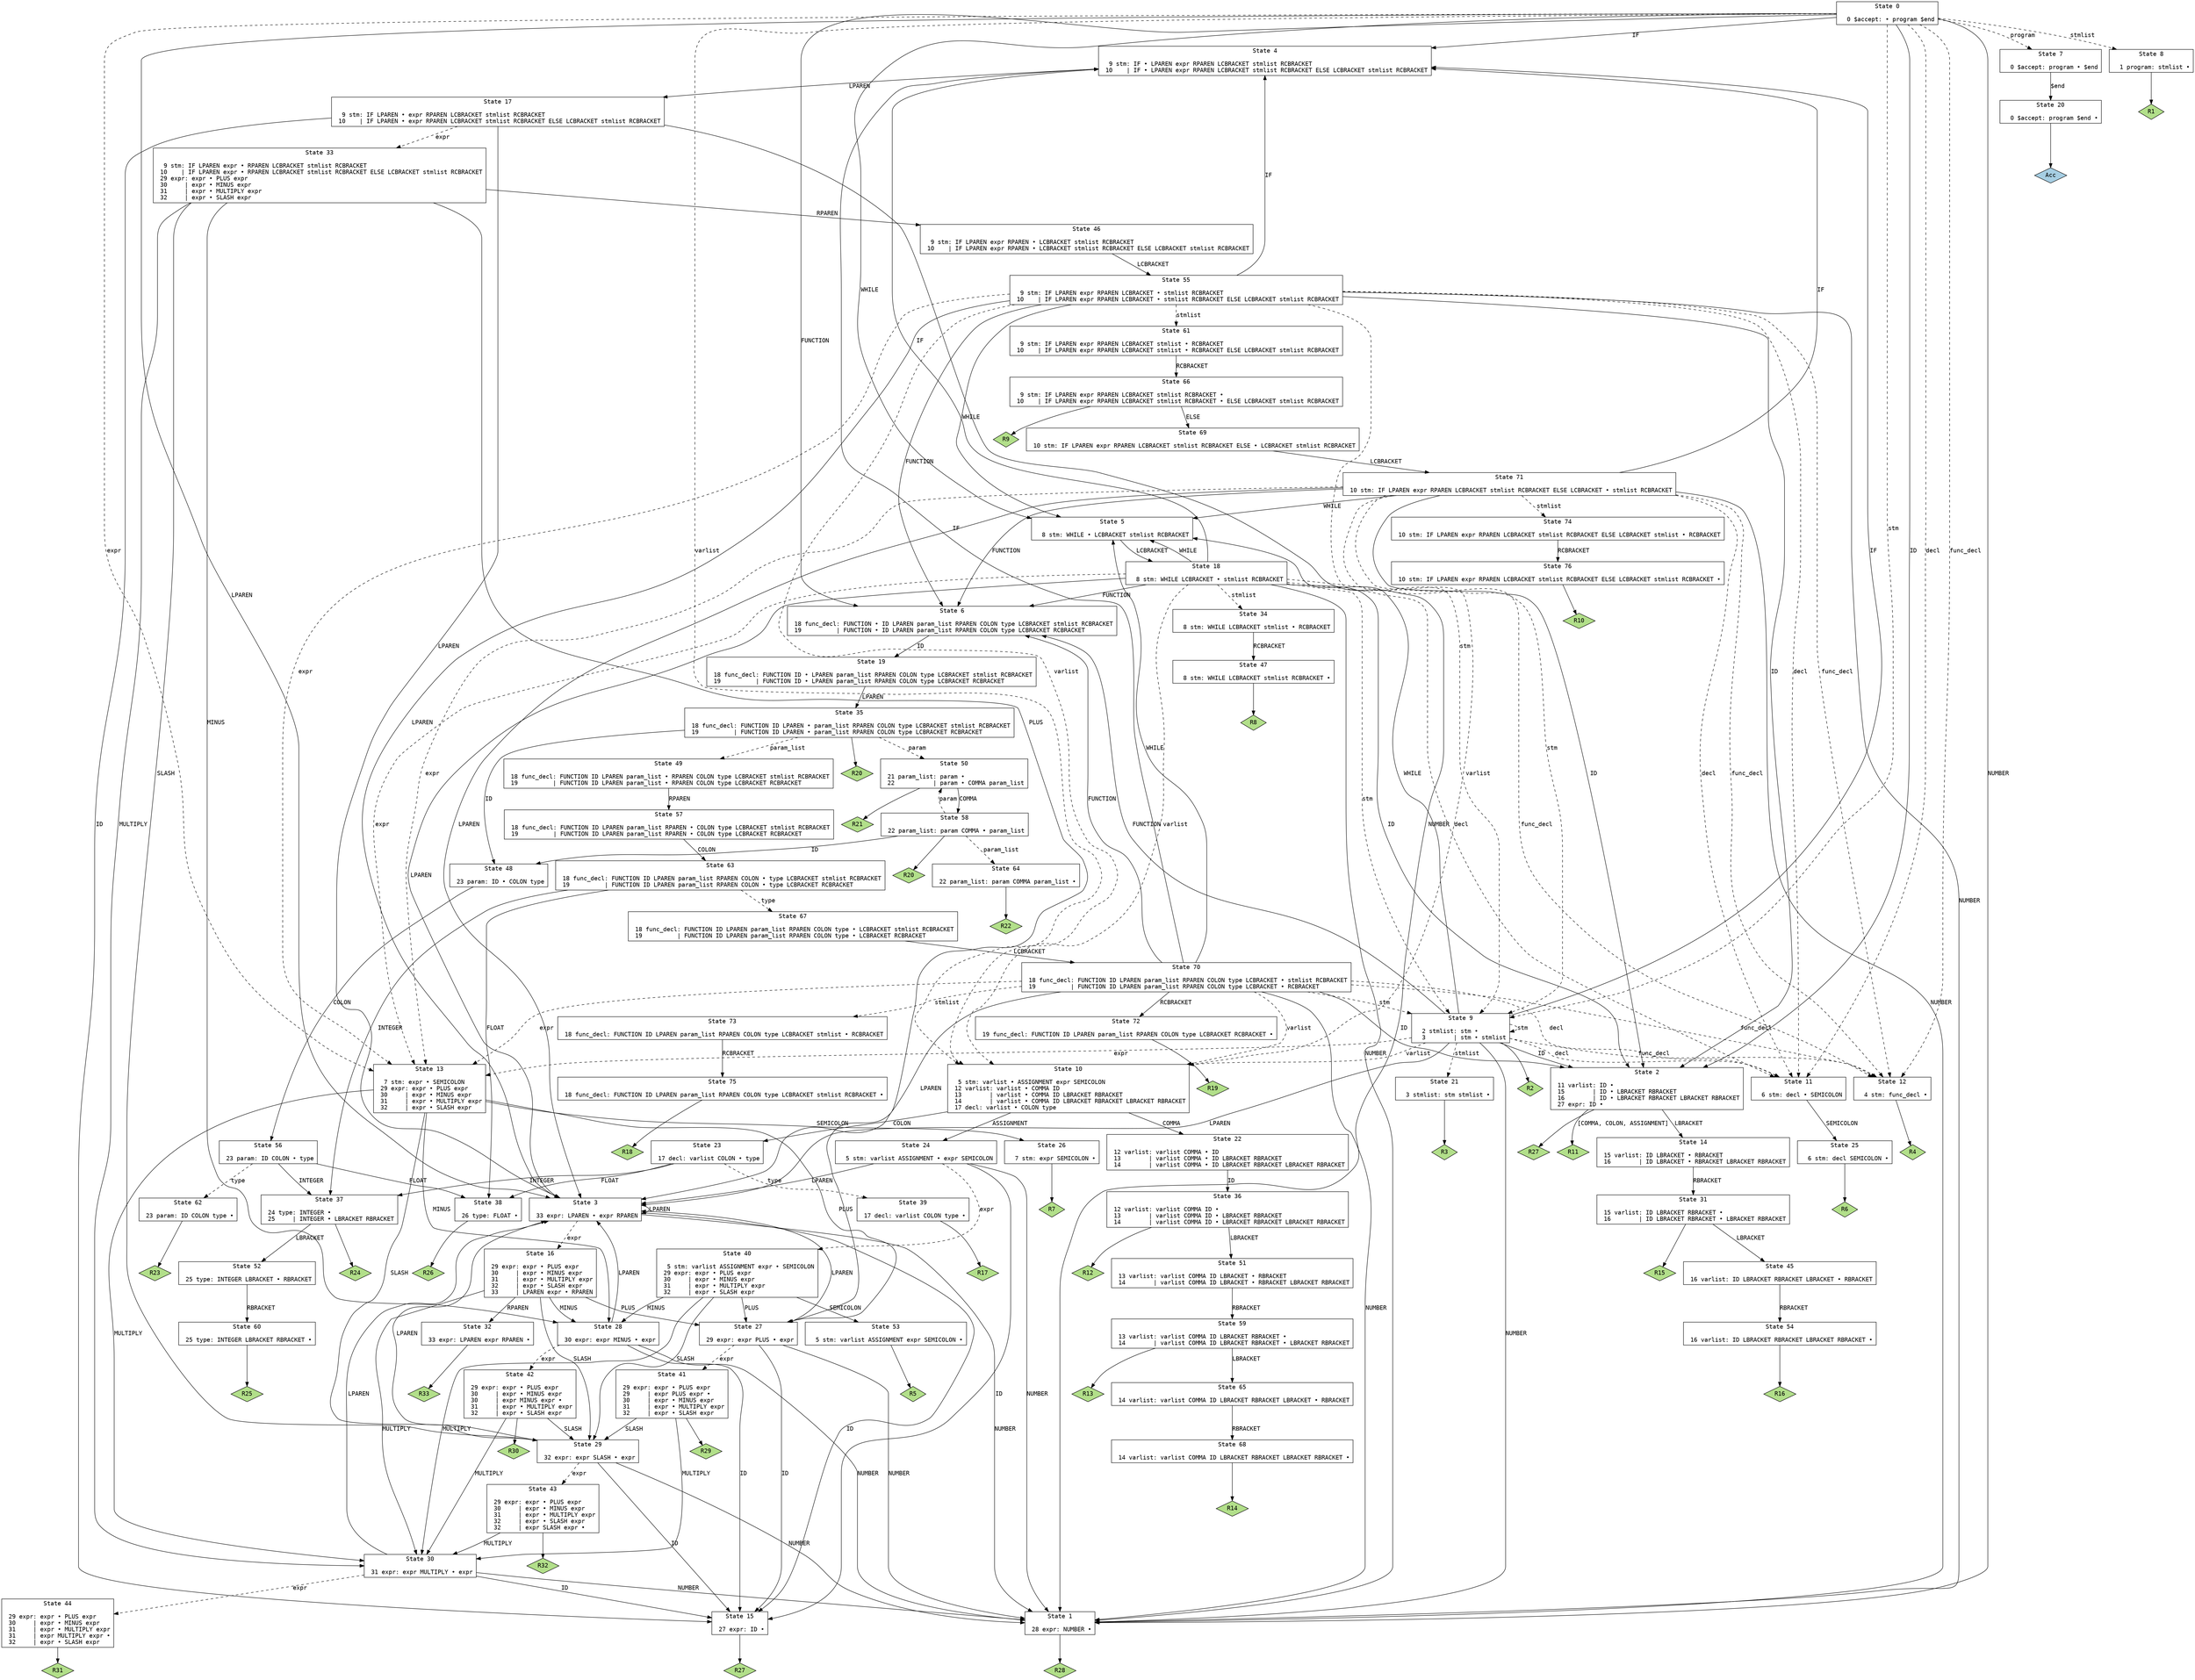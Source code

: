// Generated by GNU Bison 3.8.2.
// Report bugs to <bug-bison@gnu.org>.
// Home page: <https://www.gnu.org/software/bison/>.

digraph "parser.y"
{
  node [fontname = courier, shape = box, colorscheme = paired6]
  edge [fontname = courier]

  0 [label="State 0\n\l  0 $accept: • program $end\l"]
  0 -> 1 [style=solid label="NUMBER"]
  0 -> 2 [style=solid label="ID"]
  0 -> 3 [style=solid label="LPAREN"]
  0 -> 4 [style=solid label="IF"]
  0 -> 5 [style=solid label="WHILE"]
  0 -> 6 [style=solid label="FUNCTION"]
  0 -> 7 [style=dashed label="program"]
  0 -> 8 [style=dashed label="stmlist"]
  0 -> 9 [style=dashed label="stm"]
  0 -> 10 [style=dashed label="varlist"]
  0 -> 11 [style=dashed label="decl"]
  0 -> 12 [style=dashed label="func_decl"]
  0 -> 13 [style=dashed label="expr"]
  1 [label="State 1\n\l 28 expr: NUMBER •\l"]
  1 -> "1R28" [style=solid]
 "1R28" [label="R28", fillcolor=3, shape=diamond, style=filled]
  2 [label="State 2\n\l 11 varlist: ID •\l 15        | ID • LBRACKET RBRACKET\l 16        | ID • LBRACKET RBRACKET LBRACKET RBRACKET\l 27 expr: ID •\l"]
  2 -> 14 [style=solid label="LBRACKET"]
  2 -> "2R11" [label="[COMMA, COLON, ASSIGNMENT]", style=solid]
 "2R11" [label="R11", fillcolor=3, shape=diamond, style=filled]
  2 -> "2R27" [style=solid]
 "2R27" [label="R27", fillcolor=3, shape=diamond, style=filled]
  3 [label="State 3\n\l 33 expr: LPAREN • expr RPAREN\l"]
  3 -> 1 [style=solid label="NUMBER"]
  3 -> 15 [style=solid label="ID"]
  3 -> 3 [style=solid label="LPAREN"]
  3 -> 16 [style=dashed label="expr"]
  4 [label="State 4\n\l  9 stm: IF • LPAREN expr RPAREN LCBRACKET stmlist RCBRACKET\l 10    | IF • LPAREN expr RPAREN LCBRACKET stmlist RCBRACKET ELSE LCBRACKET stmlist RCBRACKET\l"]
  4 -> 17 [style=solid label="LPAREN"]
  5 [label="State 5\n\l  8 stm: WHILE • LCBRACKET stmlist RCBRACKET\l"]
  5 -> 18 [style=solid label="LCBRACKET"]
  6 [label="State 6\n\l 18 func_decl: FUNCTION • ID LPAREN param_list RPAREN COLON type LCBRACKET stmlist RCBRACKET\l 19          | FUNCTION • ID LPAREN param_list RPAREN COLON type LCBRACKET RCBRACKET\l"]
  6 -> 19 [style=solid label="ID"]
  7 [label="State 7\n\l  0 $accept: program • $end\l"]
  7 -> 20 [style=solid label="$end"]
  8 [label="State 8\n\l  1 program: stmlist •\l"]
  8 -> "8R1" [style=solid]
 "8R1" [label="R1", fillcolor=3, shape=diamond, style=filled]
  9 [label="State 9\n\l  2 stmlist: stm •\l  3        | stm • stmlist\l"]
  9 -> 1 [style=solid label="NUMBER"]
  9 -> 2 [style=solid label="ID"]
  9 -> 3 [style=solid label="LPAREN"]
  9 -> 4 [style=solid label="IF"]
  9 -> 5 [style=solid label="WHILE"]
  9 -> 6 [style=solid label="FUNCTION"]
  9 -> 21 [style=dashed label="stmlist"]
  9 -> 9 [style=dashed label="stm"]
  9 -> 10 [style=dashed label="varlist"]
  9 -> 11 [style=dashed label="decl"]
  9 -> 12 [style=dashed label="func_decl"]
  9 -> 13 [style=dashed label="expr"]
  9 -> "9R2" [style=solid]
 "9R2" [label="R2", fillcolor=3, shape=diamond, style=filled]
  10 [label="State 10\n\l  5 stm: varlist • ASSIGNMENT expr SEMICOLON\l 12 varlist: varlist • COMMA ID\l 13        | varlist • COMMA ID LBRACKET RBRACKET\l 14        | varlist • COMMA ID LBRACKET RBRACKET LBRACKET RBRACKET\l 17 decl: varlist • COLON type\l"]
  10 -> 22 [style=solid label="COMMA"]
  10 -> 23 [style=solid label="COLON"]
  10 -> 24 [style=solid label="ASSIGNMENT"]
  11 [label="State 11\n\l  6 stm: decl • SEMICOLON\l"]
  11 -> 25 [style=solid label="SEMICOLON"]
  12 [label="State 12\n\l  4 stm: func_decl •\l"]
  12 -> "12R4" [style=solid]
 "12R4" [label="R4", fillcolor=3, shape=diamond, style=filled]
  13 [label="State 13\n\l  7 stm: expr • SEMICOLON\l 29 expr: expr • PLUS expr\l 30     | expr • MINUS expr\l 31     | expr • MULTIPLY expr\l 32     | expr • SLASH expr\l"]
  13 -> 26 [style=solid label="SEMICOLON"]
  13 -> 27 [style=solid label="PLUS"]
  13 -> 28 [style=solid label="MINUS"]
  13 -> 29 [style=solid label="SLASH"]
  13 -> 30 [style=solid label="MULTIPLY"]
  14 [label="State 14\n\l 15 varlist: ID LBRACKET • RBRACKET\l 16        | ID LBRACKET • RBRACKET LBRACKET RBRACKET\l"]
  14 -> 31 [style=solid label="RBRACKET"]
  15 [label="State 15\n\l 27 expr: ID •\l"]
  15 -> "15R27" [style=solid]
 "15R27" [label="R27", fillcolor=3, shape=diamond, style=filled]
  16 [label="State 16\n\l 29 expr: expr • PLUS expr\l 30     | expr • MINUS expr\l 31     | expr • MULTIPLY expr\l 32     | expr • SLASH expr\l 33     | LPAREN expr • RPAREN\l"]
  16 -> 32 [style=solid label="RPAREN"]
  16 -> 27 [style=solid label="PLUS"]
  16 -> 28 [style=solid label="MINUS"]
  16 -> 29 [style=solid label="SLASH"]
  16 -> 30 [style=solid label="MULTIPLY"]
  17 [label="State 17\n\l  9 stm: IF LPAREN • expr RPAREN LCBRACKET stmlist RCBRACKET\l 10    | IF LPAREN • expr RPAREN LCBRACKET stmlist RCBRACKET ELSE LCBRACKET stmlist RCBRACKET\l"]
  17 -> 1 [style=solid label="NUMBER"]
  17 -> 15 [style=solid label="ID"]
  17 -> 3 [style=solid label="LPAREN"]
  17 -> 33 [style=dashed label="expr"]
  18 [label="State 18\n\l  8 stm: WHILE LCBRACKET • stmlist RCBRACKET\l"]
  18 -> 1 [style=solid label="NUMBER"]
  18 -> 2 [style=solid label="ID"]
  18 -> 3 [style=solid label="LPAREN"]
  18 -> 4 [style=solid label="IF"]
  18 -> 5 [style=solid label="WHILE"]
  18 -> 6 [style=solid label="FUNCTION"]
  18 -> 34 [style=dashed label="stmlist"]
  18 -> 9 [style=dashed label="stm"]
  18 -> 10 [style=dashed label="varlist"]
  18 -> 11 [style=dashed label="decl"]
  18 -> 12 [style=dashed label="func_decl"]
  18 -> 13 [style=dashed label="expr"]
  19 [label="State 19\n\l 18 func_decl: FUNCTION ID • LPAREN param_list RPAREN COLON type LCBRACKET stmlist RCBRACKET\l 19          | FUNCTION ID • LPAREN param_list RPAREN COLON type LCBRACKET RCBRACKET\l"]
  19 -> 35 [style=solid label="LPAREN"]
  20 [label="State 20\n\l  0 $accept: program $end •\l"]
  20 -> "20R0" [style=solid]
 "20R0" [label="Acc", fillcolor=1, shape=diamond, style=filled]
  21 [label="State 21\n\l  3 stmlist: stm stmlist •\l"]
  21 -> "21R3" [style=solid]
 "21R3" [label="R3", fillcolor=3, shape=diamond, style=filled]
  22 [label="State 22\n\l 12 varlist: varlist COMMA • ID\l 13        | varlist COMMA • ID LBRACKET RBRACKET\l 14        | varlist COMMA • ID LBRACKET RBRACKET LBRACKET RBRACKET\l"]
  22 -> 36 [style=solid label="ID"]
  23 [label="State 23\n\l 17 decl: varlist COLON • type\l"]
  23 -> 37 [style=solid label="INTEGER"]
  23 -> 38 [style=solid label="FLOAT"]
  23 -> 39 [style=dashed label="type"]
  24 [label="State 24\n\l  5 stm: varlist ASSIGNMENT • expr SEMICOLON\l"]
  24 -> 1 [style=solid label="NUMBER"]
  24 -> 15 [style=solid label="ID"]
  24 -> 3 [style=solid label="LPAREN"]
  24 -> 40 [style=dashed label="expr"]
  25 [label="State 25\n\l  6 stm: decl SEMICOLON •\l"]
  25 -> "25R6" [style=solid]
 "25R6" [label="R6", fillcolor=3, shape=diamond, style=filled]
  26 [label="State 26\n\l  7 stm: expr SEMICOLON •\l"]
  26 -> "26R7" [style=solid]
 "26R7" [label="R7", fillcolor=3, shape=diamond, style=filled]
  27 [label="State 27\n\l 29 expr: expr PLUS • expr\l"]
  27 -> 1 [style=solid label="NUMBER"]
  27 -> 15 [style=solid label="ID"]
  27 -> 3 [style=solid label="LPAREN"]
  27 -> 41 [style=dashed label="expr"]
  28 [label="State 28\n\l 30 expr: expr MINUS • expr\l"]
  28 -> 1 [style=solid label="NUMBER"]
  28 -> 15 [style=solid label="ID"]
  28 -> 3 [style=solid label="LPAREN"]
  28 -> 42 [style=dashed label="expr"]
  29 [label="State 29\n\l 32 expr: expr SLASH • expr\l"]
  29 -> 1 [style=solid label="NUMBER"]
  29 -> 15 [style=solid label="ID"]
  29 -> 3 [style=solid label="LPAREN"]
  29 -> 43 [style=dashed label="expr"]
  30 [label="State 30\n\l 31 expr: expr MULTIPLY • expr\l"]
  30 -> 1 [style=solid label="NUMBER"]
  30 -> 15 [style=solid label="ID"]
  30 -> 3 [style=solid label="LPAREN"]
  30 -> 44 [style=dashed label="expr"]
  31 [label="State 31\n\l 15 varlist: ID LBRACKET RBRACKET •\l 16        | ID LBRACKET RBRACKET • LBRACKET RBRACKET\l"]
  31 -> 45 [style=solid label="LBRACKET"]
  31 -> "31R15" [style=solid]
 "31R15" [label="R15", fillcolor=3, shape=diamond, style=filled]
  32 [label="State 32\n\l 33 expr: LPAREN expr RPAREN •\l"]
  32 -> "32R33" [style=solid]
 "32R33" [label="R33", fillcolor=3, shape=diamond, style=filled]
  33 [label="State 33\n\l  9 stm: IF LPAREN expr • RPAREN LCBRACKET stmlist RCBRACKET\l 10    | IF LPAREN expr • RPAREN LCBRACKET stmlist RCBRACKET ELSE LCBRACKET stmlist RCBRACKET\l 29 expr: expr • PLUS expr\l 30     | expr • MINUS expr\l 31     | expr • MULTIPLY expr\l 32     | expr • SLASH expr\l"]
  33 -> 46 [style=solid label="RPAREN"]
  33 -> 27 [style=solid label="PLUS"]
  33 -> 28 [style=solid label="MINUS"]
  33 -> 29 [style=solid label="SLASH"]
  33 -> 30 [style=solid label="MULTIPLY"]
  34 [label="State 34\n\l  8 stm: WHILE LCBRACKET stmlist • RCBRACKET\l"]
  34 -> 47 [style=solid label="RCBRACKET"]
  35 [label="State 35\n\l 18 func_decl: FUNCTION ID LPAREN • param_list RPAREN COLON type LCBRACKET stmlist RCBRACKET\l 19          | FUNCTION ID LPAREN • param_list RPAREN COLON type LCBRACKET RCBRACKET\l"]
  35 -> 48 [style=solid label="ID"]
  35 -> 49 [style=dashed label="param_list"]
  35 -> 50 [style=dashed label="param"]
  35 -> "35R20" [style=solid]
 "35R20" [label="R20", fillcolor=3, shape=diamond, style=filled]
  36 [label="State 36\n\l 12 varlist: varlist COMMA ID •\l 13        | varlist COMMA ID • LBRACKET RBRACKET\l 14        | varlist COMMA ID • LBRACKET RBRACKET LBRACKET RBRACKET\l"]
  36 -> 51 [style=solid label="LBRACKET"]
  36 -> "36R12" [style=solid]
 "36R12" [label="R12", fillcolor=3, shape=diamond, style=filled]
  37 [label="State 37\n\l 24 type: INTEGER •\l 25     | INTEGER • LBRACKET RBRACKET\l"]
  37 -> 52 [style=solid label="LBRACKET"]
  37 -> "37R24" [style=solid]
 "37R24" [label="R24", fillcolor=3, shape=diamond, style=filled]
  38 [label="State 38\n\l 26 type: FLOAT •\l"]
  38 -> "38R26" [style=solid]
 "38R26" [label="R26", fillcolor=3, shape=diamond, style=filled]
  39 [label="State 39\n\l 17 decl: varlist COLON type •\l"]
  39 -> "39R17" [style=solid]
 "39R17" [label="R17", fillcolor=3, shape=diamond, style=filled]
  40 [label="State 40\n\l  5 stm: varlist ASSIGNMENT expr • SEMICOLON\l 29 expr: expr • PLUS expr\l 30     | expr • MINUS expr\l 31     | expr • MULTIPLY expr\l 32     | expr • SLASH expr\l"]
  40 -> 53 [style=solid label="SEMICOLON"]
  40 -> 27 [style=solid label="PLUS"]
  40 -> 28 [style=solid label="MINUS"]
  40 -> 29 [style=solid label="SLASH"]
  40 -> 30 [style=solid label="MULTIPLY"]
  41 [label="State 41\n\l 29 expr: expr • PLUS expr\l 29     | expr PLUS expr •\l 30     | expr • MINUS expr\l 31     | expr • MULTIPLY expr\l 32     | expr • SLASH expr\l"]
  41 -> 29 [style=solid label="SLASH"]
  41 -> 30 [style=solid label="MULTIPLY"]
  41 -> "41R29" [style=solid]
 "41R29" [label="R29", fillcolor=3, shape=diamond, style=filled]
  42 [label="State 42\n\l 29 expr: expr • PLUS expr\l 30     | expr • MINUS expr\l 30     | expr MINUS expr •\l 31     | expr • MULTIPLY expr\l 32     | expr • SLASH expr\l"]
  42 -> 29 [style=solid label="SLASH"]
  42 -> 30 [style=solid label="MULTIPLY"]
  42 -> "42R30" [style=solid]
 "42R30" [label="R30", fillcolor=3, shape=diamond, style=filled]
  43 [label="State 43\n\l 29 expr: expr • PLUS expr\l 30     | expr • MINUS expr\l 31     | expr • MULTIPLY expr\l 32     | expr • SLASH expr\l 32     | expr SLASH expr •\l"]
  43 -> 30 [style=solid label="MULTIPLY"]
  43 -> "43R32" [style=solid]
 "43R32" [label="R32", fillcolor=3, shape=diamond, style=filled]
  44 [label="State 44\n\l 29 expr: expr • PLUS expr\l 30     | expr • MINUS expr\l 31     | expr • MULTIPLY expr\l 31     | expr MULTIPLY expr •\l 32     | expr • SLASH expr\l"]
  44 -> "44R31" [style=solid]
 "44R31" [label="R31", fillcolor=3, shape=diamond, style=filled]
  45 [label="State 45\n\l 16 varlist: ID LBRACKET RBRACKET LBRACKET • RBRACKET\l"]
  45 -> 54 [style=solid label="RBRACKET"]
  46 [label="State 46\n\l  9 stm: IF LPAREN expr RPAREN • LCBRACKET stmlist RCBRACKET\l 10    | IF LPAREN expr RPAREN • LCBRACKET stmlist RCBRACKET ELSE LCBRACKET stmlist RCBRACKET\l"]
  46 -> 55 [style=solid label="LCBRACKET"]
  47 [label="State 47\n\l  8 stm: WHILE LCBRACKET stmlist RCBRACKET •\l"]
  47 -> "47R8" [style=solid]
 "47R8" [label="R8", fillcolor=3, shape=diamond, style=filled]
  48 [label="State 48\n\l 23 param: ID • COLON type\l"]
  48 -> 56 [style=solid label="COLON"]
  49 [label="State 49\n\l 18 func_decl: FUNCTION ID LPAREN param_list • RPAREN COLON type LCBRACKET stmlist RCBRACKET\l 19          | FUNCTION ID LPAREN param_list • RPAREN COLON type LCBRACKET RCBRACKET\l"]
  49 -> 57 [style=solid label="RPAREN"]
  50 [label="State 50\n\l 21 param_list: param •\l 22           | param • COMMA param_list\l"]
  50 -> 58 [style=solid label="COMMA"]
  50 -> "50R21" [style=solid]
 "50R21" [label="R21", fillcolor=3, shape=diamond, style=filled]
  51 [label="State 51\n\l 13 varlist: varlist COMMA ID LBRACKET • RBRACKET\l 14        | varlist COMMA ID LBRACKET • RBRACKET LBRACKET RBRACKET\l"]
  51 -> 59 [style=solid label="RBRACKET"]
  52 [label="State 52\n\l 25 type: INTEGER LBRACKET • RBRACKET\l"]
  52 -> 60 [style=solid label="RBRACKET"]
  53 [label="State 53\n\l  5 stm: varlist ASSIGNMENT expr SEMICOLON •\l"]
  53 -> "53R5" [style=solid]
 "53R5" [label="R5", fillcolor=3, shape=diamond, style=filled]
  54 [label="State 54\n\l 16 varlist: ID LBRACKET RBRACKET LBRACKET RBRACKET •\l"]
  54 -> "54R16" [style=solid]
 "54R16" [label="R16", fillcolor=3, shape=diamond, style=filled]
  55 [label="State 55\n\l  9 stm: IF LPAREN expr RPAREN LCBRACKET • stmlist RCBRACKET\l 10    | IF LPAREN expr RPAREN LCBRACKET • stmlist RCBRACKET ELSE LCBRACKET stmlist RCBRACKET\l"]
  55 -> 1 [style=solid label="NUMBER"]
  55 -> 2 [style=solid label="ID"]
  55 -> 3 [style=solid label="LPAREN"]
  55 -> 4 [style=solid label="IF"]
  55 -> 5 [style=solid label="WHILE"]
  55 -> 6 [style=solid label="FUNCTION"]
  55 -> 61 [style=dashed label="stmlist"]
  55 -> 9 [style=dashed label="stm"]
  55 -> 10 [style=dashed label="varlist"]
  55 -> 11 [style=dashed label="decl"]
  55 -> 12 [style=dashed label="func_decl"]
  55 -> 13 [style=dashed label="expr"]
  56 [label="State 56\n\l 23 param: ID COLON • type\l"]
  56 -> 37 [style=solid label="INTEGER"]
  56 -> 38 [style=solid label="FLOAT"]
  56 -> 62 [style=dashed label="type"]
  57 [label="State 57\n\l 18 func_decl: FUNCTION ID LPAREN param_list RPAREN • COLON type LCBRACKET stmlist RCBRACKET\l 19          | FUNCTION ID LPAREN param_list RPAREN • COLON type LCBRACKET RCBRACKET\l"]
  57 -> 63 [style=solid label="COLON"]
  58 [label="State 58\n\l 22 param_list: param COMMA • param_list\l"]
  58 -> 48 [style=solid label="ID"]
  58 -> 64 [style=dashed label="param_list"]
  58 -> 50 [style=dashed label="param"]
  58 -> "58R20" [style=solid]
 "58R20" [label="R20", fillcolor=3, shape=diamond, style=filled]
  59 [label="State 59\n\l 13 varlist: varlist COMMA ID LBRACKET RBRACKET •\l 14        | varlist COMMA ID LBRACKET RBRACKET • LBRACKET RBRACKET\l"]
  59 -> 65 [style=solid label="LBRACKET"]
  59 -> "59R13" [style=solid]
 "59R13" [label="R13", fillcolor=3, shape=diamond, style=filled]
  60 [label="State 60\n\l 25 type: INTEGER LBRACKET RBRACKET •\l"]
  60 -> "60R25" [style=solid]
 "60R25" [label="R25", fillcolor=3, shape=diamond, style=filled]
  61 [label="State 61\n\l  9 stm: IF LPAREN expr RPAREN LCBRACKET stmlist • RCBRACKET\l 10    | IF LPAREN expr RPAREN LCBRACKET stmlist • RCBRACKET ELSE LCBRACKET stmlist RCBRACKET\l"]
  61 -> 66 [style=solid label="RCBRACKET"]
  62 [label="State 62\n\l 23 param: ID COLON type •\l"]
  62 -> "62R23" [style=solid]
 "62R23" [label="R23", fillcolor=3, shape=diamond, style=filled]
  63 [label="State 63\n\l 18 func_decl: FUNCTION ID LPAREN param_list RPAREN COLON • type LCBRACKET stmlist RCBRACKET\l 19          | FUNCTION ID LPAREN param_list RPAREN COLON • type LCBRACKET RCBRACKET\l"]
  63 -> 37 [style=solid label="INTEGER"]
  63 -> 38 [style=solid label="FLOAT"]
  63 -> 67 [style=dashed label="type"]
  64 [label="State 64\n\l 22 param_list: param COMMA param_list •\l"]
  64 -> "64R22" [style=solid]
 "64R22" [label="R22", fillcolor=3, shape=diamond, style=filled]
  65 [label="State 65\n\l 14 varlist: varlist COMMA ID LBRACKET RBRACKET LBRACKET • RBRACKET\l"]
  65 -> 68 [style=solid label="RBRACKET"]
  66 [label="State 66\n\l  9 stm: IF LPAREN expr RPAREN LCBRACKET stmlist RCBRACKET •\l 10    | IF LPAREN expr RPAREN LCBRACKET stmlist RCBRACKET • ELSE LCBRACKET stmlist RCBRACKET\l"]
  66 -> 69 [style=solid label="ELSE"]
  66 -> "66R9" [style=solid]
 "66R9" [label="R9", fillcolor=3, shape=diamond, style=filled]
  67 [label="State 67\n\l 18 func_decl: FUNCTION ID LPAREN param_list RPAREN COLON type • LCBRACKET stmlist RCBRACKET\l 19          | FUNCTION ID LPAREN param_list RPAREN COLON type • LCBRACKET RCBRACKET\l"]
  67 -> 70 [style=solid label="LCBRACKET"]
  68 [label="State 68\n\l 14 varlist: varlist COMMA ID LBRACKET RBRACKET LBRACKET RBRACKET •\l"]
  68 -> "68R14" [style=solid]
 "68R14" [label="R14", fillcolor=3, shape=diamond, style=filled]
  69 [label="State 69\n\l 10 stm: IF LPAREN expr RPAREN LCBRACKET stmlist RCBRACKET ELSE • LCBRACKET stmlist RCBRACKET\l"]
  69 -> 71 [style=solid label="LCBRACKET"]
  70 [label="State 70\n\l 18 func_decl: FUNCTION ID LPAREN param_list RPAREN COLON type LCBRACKET • stmlist RCBRACKET\l 19          | FUNCTION ID LPAREN param_list RPAREN COLON type LCBRACKET • RCBRACKET\l"]
  70 -> 1 [style=solid label="NUMBER"]
  70 -> 2 [style=solid label="ID"]
  70 -> 72 [style=solid label="RCBRACKET"]
  70 -> 3 [style=solid label="LPAREN"]
  70 -> 4 [style=solid label="IF"]
  70 -> 5 [style=solid label="WHILE"]
  70 -> 6 [style=solid label="FUNCTION"]
  70 -> 73 [style=dashed label="stmlist"]
  70 -> 9 [style=dashed label="stm"]
  70 -> 10 [style=dashed label="varlist"]
  70 -> 11 [style=dashed label="decl"]
  70 -> 12 [style=dashed label="func_decl"]
  70 -> 13 [style=dashed label="expr"]
  71 [label="State 71\n\l 10 stm: IF LPAREN expr RPAREN LCBRACKET stmlist RCBRACKET ELSE LCBRACKET • stmlist RCBRACKET\l"]
  71 -> 1 [style=solid label="NUMBER"]
  71 -> 2 [style=solid label="ID"]
  71 -> 3 [style=solid label="LPAREN"]
  71 -> 4 [style=solid label="IF"]
  71 -> 5 [style=solid label="WHILE"]
  71 -> 6 [style=solid label="FUNCTION"]
  71 -> 74 [style=dashed label="stmlist"]
  71 -> 9 [style=dashed label="stm"]
  71 -> 10 [style=dashed label="varlist"]
  71 -> 11 [style=dashed label="decl"]
  71 -> 12 [style=dashed label="func_decl"]
  71 -> 13 [style=dashed label="expr"]
  72 [label="State 72\n\l 19 func_decl: FUNCTION ID LPAREN param_list RPAREN COLON type LCBRACKET RCBRACKET •\l"]
  72 -> "72R19" [style=solid]
 "72R19" [label="R19", fillcolor=3, shape=diamond, style=filled]
  73 [label="State 73\n\l 18 func_decl: FUNCTION ID LPAREN param_list RPAREN COLON type LCBRACKET stmlist • RCBRACKET\l"]
  73 -> 75 [style=solid label="RCBRACKET"]
  74 [label="State 74\n\l 10 stm: IF LPAREN expr RPAREN LCBRACKET stmlist RCBRACKET ELSE LCBRACKET stmlist • RCBRACKET\l"]
  74 -> 76 [style=solid label="RCBRACKET"]
  75 [label="State 75\n\l 18 func_decl: FUNCTION ID LPAREN param_list RPAREN COLON type LCBRACKET stmlist RCBRACKET •\l"]
  75 -> "75R18" [style=solid]
 "75R18" [label="R18", fillcolor=3, shape=diamond, style=filled]
  76 [label="State 76\n\l 10 stm: IF LPAREN expr RPAREN LCBRACKET stmlist RCBRACKET ELSE LCBRACKET stmlist RCBRACKET •\l"]
  76 -> "76R10" [style=solid]
 "76R10" [label="R10", fillcolor=3, shape=diamond, style=filled]
}
